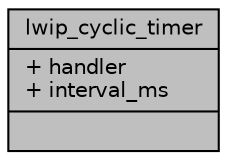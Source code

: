 digraph "lwip_cyclic_timer"
{
 // LATEX_PDF_SIZE
  edge [fontname="Helvetica",fontsize="10",labelfontname="Helvetica",labelfontsize="10"];
  node [fontname="Helvetica",fontsize="10",shape=record];
  Node1 [label="{lwip_cyclic_timer\n|+ handler\l+ interval_ms\l|}",height=0.2,width=0.4,color="black", fillcolor="grey75", style="filled", fontcolor="black",tooltip=" "];
}
